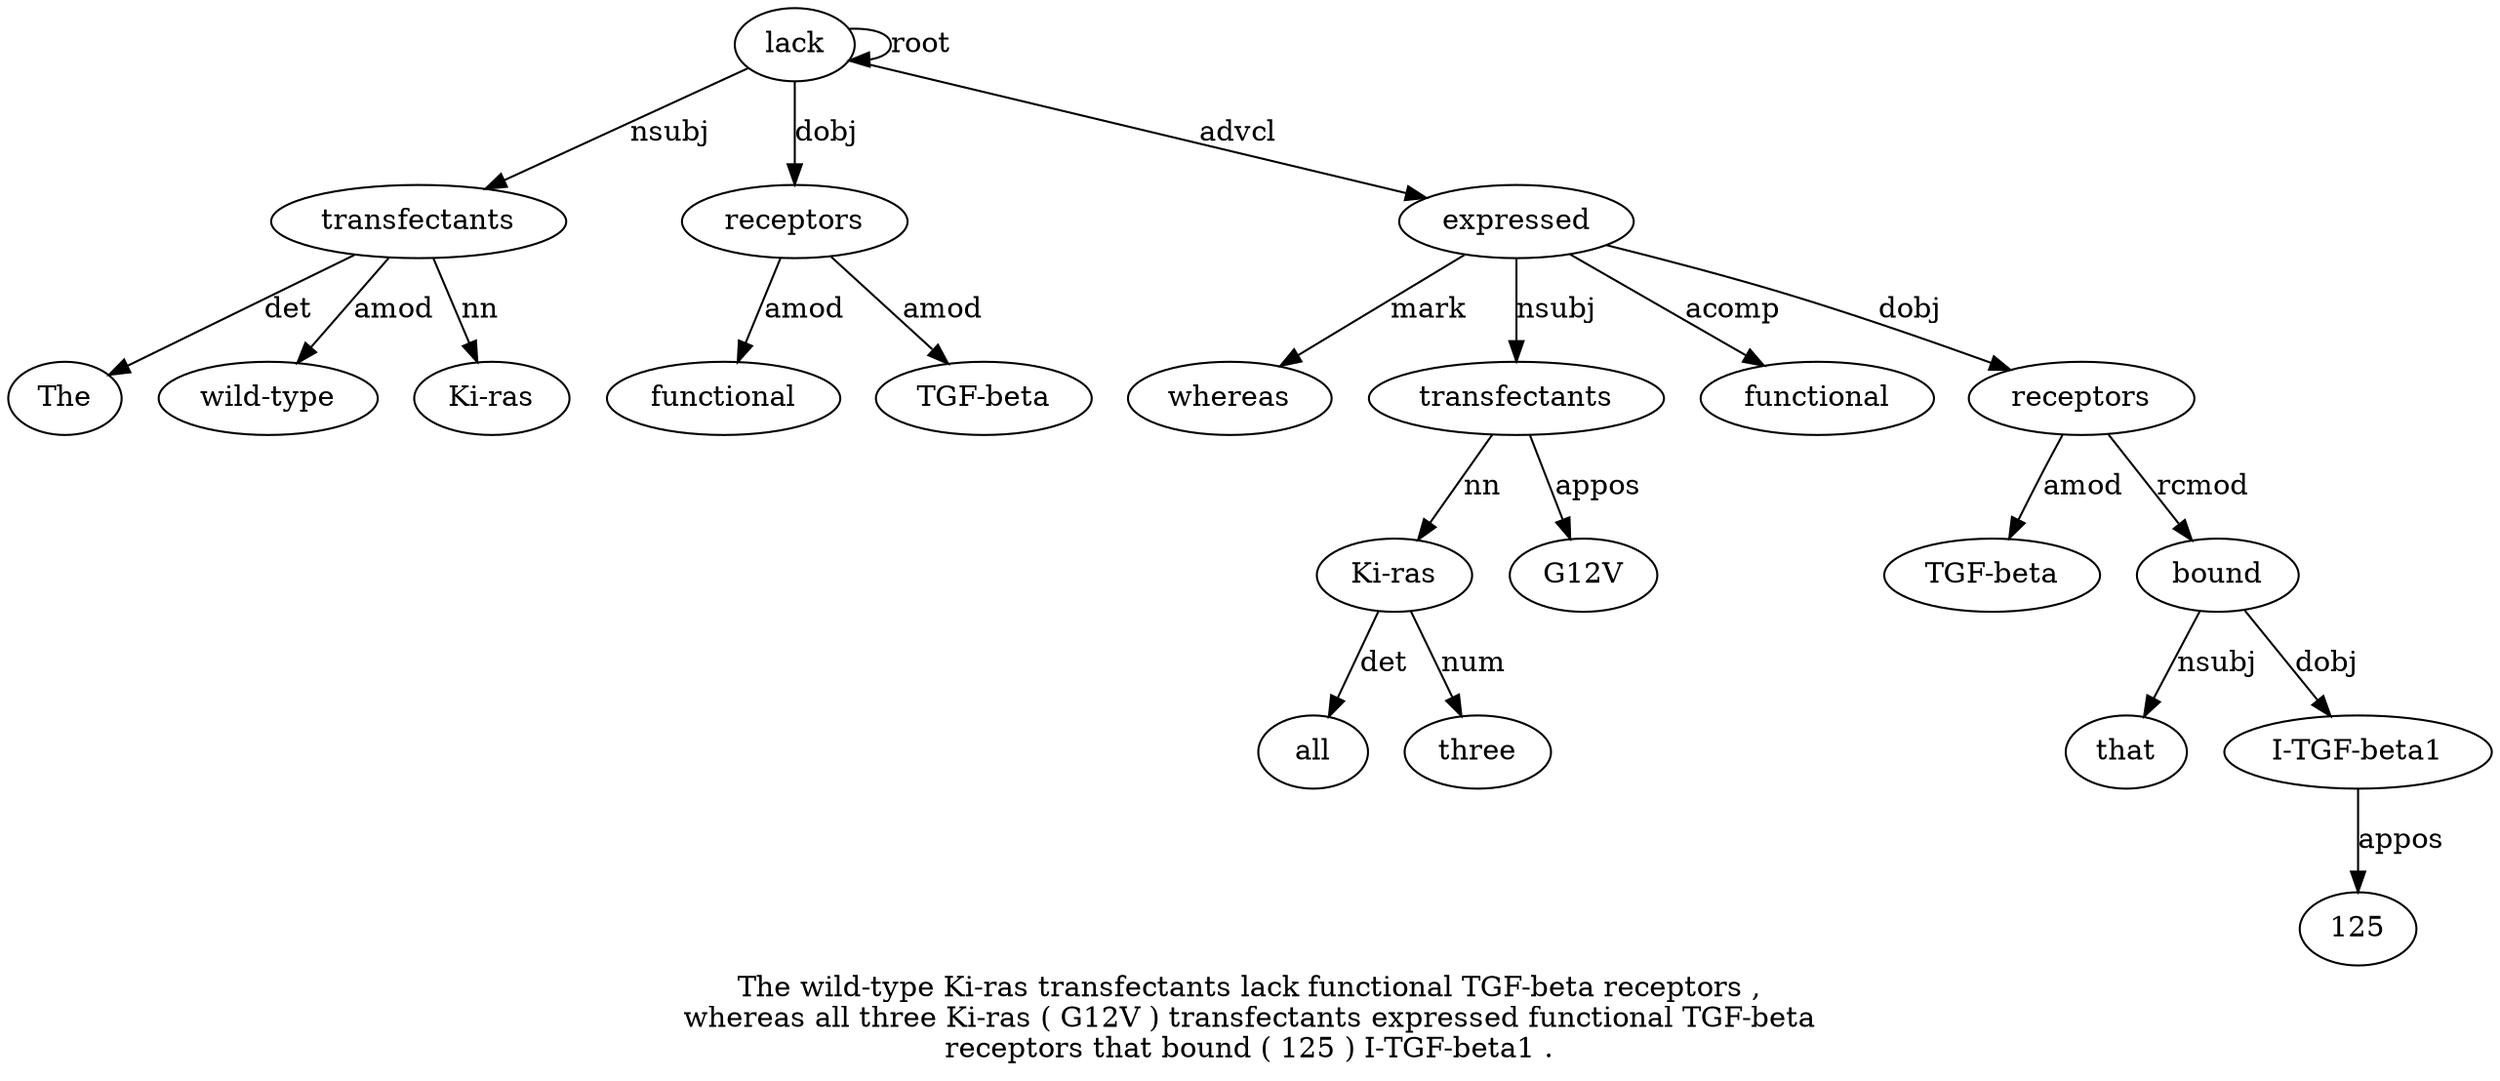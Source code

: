 digraph "The wild-type Ki-ras transfectants lack functional TGF-beta receptors ,  whereas all three Ki-ras ( G12V ) transfectants expressed functional TGF-beta receptors that bound ( 125 ) I-TGF-beta1 ." {
label="The wild-type Ki-ras transfectants lack functional TGF-beta receptors ,
whereas all three Ki-ras ( G12V ) transfectants expressed functional TGF-beta
receptors that bound ( 125 ) I-TGF-beta1 .";
transfectants4 [style=filled, fillcolor=white, label=transfectants];
The1 [style=filled, fillcolor=white, label=The];
transfectants4 -> The1  [label=det];
"wild-type2" [style=filled, fillcolor=white, label="wild-type"];
transfectants4 -> "wild-type2"  [label=amod];
"Ki-ras3" [style=filled, fillcolor=white, label="Ki-ras"];
transfectants4 -> "Ki-ras3"  [label=nn];
lack5 [style=filled, fillcolor=white, label=lack];
lack5 -> transfectants4  [label=nsubj];
lack5 -> lack5  [label=root];
receptors8 [style=filled, fillcolor=white, label=receptors];
functional6 [style=filled, fillcolor=white, label=functional];
receptors8 -> functional6  [label=amod];
"TGF-beta7" [style=filled, fillcolor=white, label="TGF-beta"];
receptors8 -> "TGF-beta7"  [label=amod];
lack5 -> receptors8  [label=dobj];
expressed18 [style=filled, fillcolor=white, label=expressed];
whereas10 [style=filled, fillcolor=white, label=whereas];
expressed18 -> whereas10  [label=mark];
"Ki-ras13" [style=filled, fillcolor=white, label="Ki-ras"];
all11 [style=filled, fillcolor=white, label=all];
"Ki-ras13" -> all11  [label=det];
three12 [style=filled, fillcolor=white, label=three];
"Ki-ras13" -> three12  [label=num];
transfectants17 [style=filled, fillcolor=white, label=transfectants];
transfectants17 -> "Ki-ras13"  [label=nn];
G12V15 [style=filled, fillcolor=white, label=G12V];
transfectants17 -> G12V15  [label=appos];
expressed18 -> transfectants17  [label=nsubj];
lack5 -> expressed18  [label=advcl];
functional19 [style=filled, fillcolor=white, label=functional];
expressed18 -> functional19  [label=acomp];
receptors21 [style=filled, fillcolor=white, label=receptors];
"TGF-beta20" [style=filled, fillcolor=white, label="TGF-beta"];
receptors21 -> "TGF-beta20"  [label=amod];
expressed18 -> receptors21  [label=dobj];
bound23 [style=filled, fillcolor=white, label=bound];
that22 [style=filled, fillcolor=white, label=that];
bound23 -> that22  [label=nsubj];
receptors21 -> bound23  [label=rcmod];
"I-TGF-beta127" [style=filled, fillcolor=white, label="I-TGF-beta1"];
125 [style=filled, fillcolor=white, label=125];
"I-TGF-beta127" -> 125  [label=appos];
bound23 -> "I-TGF-beta127"  [label=dobj];
}
